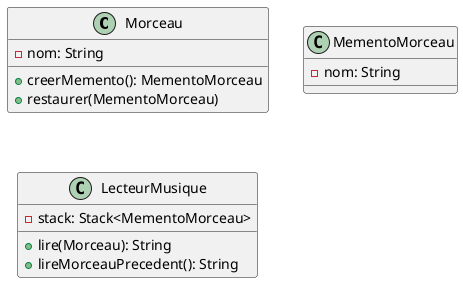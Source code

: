 @startuml Memento

class Morceau {
    - nom: String
    + creerMemento(): MementoMorceau
    + restaurer(MementoMorceau)
}

class MementoMorceau {
    - nom: String
}

class LecteurMusique {
    - stack: Stack<MementoMorceau>
    + lire(Morceau): String
    + lireMorceauPrecedent(): String
}

@enduml